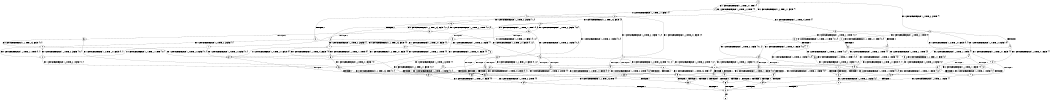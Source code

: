 digraph BCG {
size = "7, 10.5";
center = TRUE;
node [shape = circle];
0 [peripheries = 2];
0 -> 1 [label = "EX !1 !ATOMIC_EXCH_BRANCH (1, +0, TRUE, +0, 1, TRUE) !{}"];
0 -> 2 [label = "EX !2 !ATOMIC_EXCH_BRANCH (1, +1, TRUE, +1, 1, FALSE) !{}"];
0 -> 3 [label = "EX !0 !ATOMIC_EXCH_BRANCH (1, +1, TRUE, +0, 3, TRUE) !{}"];
1 -> 4 [label = "EX !2 !ATOMIC_EXCH_BRANCH (1, +1, TRUE, +1, 1, FALSE) !{1}"];
1 -> 5 [label = "EX !0 !ATOMIC_EXCH_BRANCH (1, +1, TRUE, +0, 3, TRUE) !{1}"];
1 -> 1 [label = "EX !1 !ATOMIC_EXCH_BRANCH (1, +0, TRUE, +0, 1, TRUE) !{1}"];
2 -> 6 [label = "TERMINATE !2"];
2 -> 7 [label = "EX !1 !ATOMIC_EXCH_BRANCH (1, +0, TRUE, +0, 1, FALSE) !{2}"];
2 -> 8 [label = "EX !0 !ATOMIC_EXCH_BRANCH (1, +1, TRUE, +0, 3, FALSE) !{2}"];
3 -> 9 [label = "TERMINATE !0"];
3 -> 10 [label = "EX !1 !ATOMIC_EXCH_BRANCH (1, +0, TRUE, +0, 1, FALSE) !{0}"];
3 -> 11 [label = "EX !2 !ATOMIC_EXCH_BRANCH (1, +1, TRUE, +1, 1, TRUE) !{0}"];
4 -> 12 [label = "TERMINATE !2"];
4 -> 13 [label = "EX !0 !ATOMIC_EXCH_BRANCH (1, +1, TRUE, +0, 3, FALSE) !{1, 2}"];
4 -> 7 [label = "EX !1 !ATOMIC_EXCH_BRANCH (1, +0, TRUE, +0, 1, FALSE) !{1, 2}"];
5 -> 14 [label = "TERMINATE !0"];
5 -> 15 [label = "EX !2 !ATOMIC_EXCH_BRANCH (1, +1, TRUE, +1, 1, TRUE) !{0, 1}"];
5 -> 10 [label = "EX !1 !ATOMIC_EXCH_BRANCH (1, +0, TRUE, +0, 1, FALSE) !{0, 1}"];
6 -> 16 [label = "EX !1 !ATOMIC_EXCH_BRANCH (1, +0, TRUE, +0, 1, FALSE) !{}"];
6 -> 17 [label = "EX !0 !ATOMIC_EXCH_BRANCH (1, +1, TRUE, +0, 3, FALSE) !{}"];
7 -> 18 [label = "TERMINATE !1"];
7 -> 19 [label = "TERMINATE !2"];
7 -> 20 [label = "EX !0 !ATOMIC_EXCH_BRANCH (1, +1, TRUE, +0, 3, TRUE) !{1, 2}"];
8 -> 21 [label = "TERMINATE !2"];
8 -> 22 [label = "EX !1 !ATOMIC_EXCH_BRANCH (1, +0, TRUE, +0, 1, FALSE) !{0, 2}"];
8 -> 23 [label = "EX !0 !ATOMIC_EXCH_BRANCH (1, +1, TRUE, +1, 1, TRUE) !{0, 2}"];
9 -> 24 [label = "EX !1 !ATOMIC_EXCH_BRANCH (1, +0, TRUE, +0, 1, FALSE) !{}"];
9 -> 25 [label = "EX !2 !ATOMIC_EXCH_BRANCH (1, +1, TRUE, +1, 1, TRUE) !{}"];
10 -> 26 [label = "TERMINATE !1"];
10 -> 27 [label = "TERMINATE !0"];
10 -> 20 [label = "EX !2 !ATOMIC_EXCH_BRANCH (1, +1, TRUE, +1, 1, FALSE) !{0, 1}"];
11 -> 28 [label = "TERMINATE !0"];
11 -> 29 [label = "EX !1 !ATOMIC_EXCH_BRANCH (1, +0, TRUE, +0, 1, FALSE) !{0, 2}"];
11 -> 11 [label = "EX !2 !ATOMIC_EXCH_BRANCH (1, +1, TRUE, +1, 1, TRUE) !{0, 2}"];
12 -> 16 [label = "EX !1 !ATOMIC_EXCH_BRANCH (1, +0, TRUE, +0, 1, FALSE) !{1}"];
12 -> 30 [label = "EX !0 !ATOMIC_EXCH_BRANCH (1, +1, TRUE, +0, 3, FALSE) !{1}"];
13 -> 31 [label = "TERMINATE !2"];
13 -> 22 [label = "EX !1 !ATOMIC_EXCH_BRANCH (1, +0, TRUE, +0, 1, FALSE) !{0, 1, 2}"];
13 -> 32 [label = "EX !0 !ATOMIC_EXCH_BRANCH (1, +1, TRUE, +1, 1, TRUE) !{0, 1, 2}"];
14 -> 24 [label = "EX !1 !ATOMIC_EXCH_BRANCH (1, +0, TRUE, +0, 1, FALSE) !{1}"];
14 -> 33 [label = "EX !2 !ATOMIC_EXCH_BRANCH (1, +1, TRUE, +1, 1, TRUE) !{1}"];
15 -> 34 [label = "TERMINATE !0"];
15 -> 15 [label = "EX !2 !ATOMIC_EXCH_BRANCH (1, +1, TRUE, +1, 1, TRUE) !{0, 1, 2}"];
15 -> 29 [label = "EX !1 !ATOMIC_EXCH_BRANCH (1, +0, TRUE, +0, 1, FALSE) !{0, 1, 2}"];
16 -> 35 [label = "TERMINATE !1"];
16 -> 36 [label = "EX !0 !ATOMIC_EXCH_BRANCH (1, +1, TRUE, +0, 3, TRUE) !{1}"];
17 -> 37 [label = "EX !1 !ATOMIC_EXCH_BRANCH (1, +0, TRUE, +0, 1, FALSE) !{0}"];
17 -> 38 [label = "EX !0 !ATOMIC_EXCH_BRANCH (1, +1, TRUE, +1, 1, TRUE) !{0}"];
18 -> 35 [label = "TERMINATE !2"];
18 -> 39 [label = "EX !0 !ATOMIC_EXCH_BRANCH (1, +1, TRUE, +0, 3, TRUE) !{2}"];
19 -> 35 [label = "TERMINATE !1"];
19 -> 36 [label = "EX !0 !ATOMIC_EXCH_BRANCH (1, +1, TRUE, +0, 3, TRUE) !{1}"];
20 -> 40 [label = "TERMINATE !1"];
20 -> 41 [label = "TERMINATE !2"];
20 -> 42 [label = "TERMINATE !0"];
21 -> 38 [label = "EX !0 !ATOMIC_EXCH_BRANCH (1, +1, TRUE, +1, 1, TRUE) !{0}"];
21 -> 37 [label = "EX !1 !ATOMIC_EXCH_BRANCH (1, +0, TRUE, +0, 1, FALSE) !{0}"];
22 -> 43 [label = "TERMINATE !1"];
22 -> 44 [label = "TERMINATE !2"];
22 -> 20 [label = "EX !0 !ATOMIC_EXCH_BRANCH (1, +1, TRUE, +1, 1, FALSE) !{0, 1, 2}"];
23 -> 45 [label = "TERMINATE !2"];
23 -> 46 [label = "EX !1 !ATOMIC_EXCH_BRANCH (1, +0, TRUE, +0, 1, FALSE) !{0, 2}"];
23 -> 8 [label = "EX !0 !ATOMIC_EXCH_BRANCH (1, +1, TRUE, +0, 3, FALSE) !{0, 2}"];
24 -> 47 [label = "TERMINATE !1"];
24 -> 48 [label = "EX !2 !ATOMIC_EXCH_BRANCH (1, +1, TRUE, +1, 1, FALSE) !{1}"];
25 -> 49 [label = "EX !1 !ATOMIC_EXCH_BRANCH (1, +0, TRUE, +0, 1, FALSE) !{2}"];
25 -> 25 [label = "EX !2 !ATOMIC_EXCH_BRANCH (1, +1, TRUE, +1, 1, TRUE) !{2}"];
26 -> 47 [label = "TERMINATE !0"];
26 -> 39 [label = "EX !2 !ATOMIC_EXCH_BRANCH (1, +1, TRUE, +1, 1, FALSE) !{0}"];
27 -> 47 [label = "TERMINATE !1"];
27 -> 48 [label = "EX !2 !ATOMIC_EXCH_BRANCH (1, +1, TRUE, +1, 1, FALSE) !{1}"];
28 -> 25 [label = "EX !2 !ATOMIC_EXCH_BRANCH (1, +1, TRUE, +1, 1, TRUE) !{2}"];
28 -> 49 [label = "EX !1 !ATOMIC_EXCH_BRANCH (1, +0, TRUE, +0, 1, FALSE) !{2}"];
29 -> 50 [label = "TERMINATE !1"];
29 -> 51 [label = "TERMINATE !0"];
29 -> 20 [label = "EX !2 !ATOMIC_EXCH_BRANCH (1, +1, TRUE, +1, 1, FALSE) !{0, 1, 2}"];
30 -> 37 [label = "EX !1 !ATOMIC_EXCH_BRANCH (1, +0, TRUE, +0, 1, FALSE) !{0, 1}"];
30 -> 52 [label = "EX !0 !ATOMIC_EXCH_BRANCH (1, +1, TRUE, +1, 1, TRUE) !{0, 1}"];
31 -> 37 [label = "EX !1 !ATOMIC_EXCH_BRANCH (1, +0, TRUE, +0, 1, FALSE) !{0, 1}"];
31 -> 52 [label = "EX !0 !ATOMIC_EXCH_BRANCH (1, +1, TRUE, +1, 1, TRUE) !{0, 1}"];
32 -> 53 [label = "TERMINATE !2"];
32 -> 46 [label = "EX !1 !ATOMIC_EXCH_BRANCH (1, +0, TRUE, +0, 1, FALSE) !{0, 1, 2}"];
32 -> 13 [label = "EX !0 !ATOMIC_EXCH_BRANCH (1, +1, TRUE, +0, 3, FALSE) !{0, 1, 2}"];
33 -> 33 [label = "EX !2 !ATOMIC_EXCH_BRANCH (1, +1, TRUE, +1, 1, TRUE) !{1, 2}"];
33 -> 49 [label = "EX !1 !ATOMIC_EXCH_BRANCH (1, +0, TRUE, +0, 1, FALSE) !{1, 2}"];
34 -> 33 [label = "EX !2 !ATOMIC_EXCH_BRANCH (1, +1, TRUE, +1, 1, TRUE) !{1, 2}"];
34 -> 49 [label = "EX !1 !ATOMIC_EXCH_BRANCH (1, +0, TRUE, +0, 1, FALSE) !{1, 2}"];
35 -> 54 [label = "EX !0 !ATOMIC_EXCH_BRANCH (1, +1, TRUE, +0, 3, TRUE) !{}"];
36 -> 55 [label = "TERMINATE !1"];
36 -> 56 [label = "TERMINATE !0"];
37 -> 57 [label = "TERMINATE !1"];
37 -> 36 [label = "EX !0 !ATOMIC_EXCH_BRANCH (1, +1, TRUE, +1, 1, FALSE) !{0, 1}"];
38 -> 58 [label = "EX !1 !ATOMIC_EXCH_BRANCH (1, +0, TRUE, +0, 1, FALSE) !{0}"];
38 -> 17 [label = "EX !0 !ATOMIC_EXCH_BRANCH (1, +1, TRUE, +0, 3, FALSE) !{0}"];
39 -> 55 [label = "TERMINATE !2"];
39 -> 59 [label = "TERMINATE !0"];
40 -> 55 [label = "TERMINATE !2"];
40 -> 59 [label = "TERMINATE !0"];
41 -> 55 [label = "TERMINATE !1"];
41 -> 56 [label = "TERMINATE !0"];
42 -> 59 [label = "TERMINATE !1"];
42 -> 56 [label = "TERMINATE !2"];
43 -> 39 [label = "EX !0 !ATOMIC_EXCH_BRANCH (1, +1, TRUE, +1, 1, FALSE) !{0, 2}"];
43 -> 57 [label = "TERMINATE !2"];
44 -> 36 [label = "EX !0 !ATOMIC_EXCH_BRANCH (1, +1, TRUE, +1, 1, FALSE) !{0, 1}"];
44 -> 57 [label = "TERMINATE !1"];
45 -> 17 [label = "EX !0 !ATOMIC_EXCH_BRANCH (1, +1, TRUE, +0, 3, FALSE) !{0}"];
45 -> 58 [label = "EX !1 !ATOMIC_EXCH_BRANCH (1, +0, TRUE, +0, 1, FALSE) !{0}"];
46 -> 60 [label = "TERMINATE !1"];
46 -> 61 [label = "TERMINATE !2"];
46 -> 20 [label = "EX !0 !ATOMIC_EXCH_BRANCH (1, +1, TRUE, +0, 3, TRUE) !{0, 1, 2}"];
47 -> 62 [label = "EX !2 !ATOMIC_EXCH_BRANCH (1, +1, TRUE, +1, 1, FALSE) !{}"];
48 -> 59 [label = "TERMINATE !1"];
48 -> 56 [label = "TERMINATE !2"];
49 -> 63 [label = "TERMINATE !1"];
49 -> 48 [label = "EX !2 !ATOMIC_EXCH_BRANCH (1, +1, TRUE, +1, 1, FALSE) !{1, 2}"];
50 -> 39 [label = "EX !2 !ATOMIC_EXCH_BRANCH (1, +1, TRUE, +1, 1, FALSE) !{0, 2}"];
50 -> 63 [label = "TERMINATE !0"];
51 -> 48 [label = "EX !2 !ATOMIC_EXCH_BRANCH (1, +1, TRUE, +1, 1, FALSE) !{1, 2}"];
51 -> 63 [label = "TERMINATE !1"];
52 -> 58 [label = "EX !1 !ATOMIC_EXCH_BRANCH (1, +0, TRUE, +0, 1, FALSE) !{0, 1}"];
52 -> 30 [label = "EX !0 !ATOMIC_EXCH_BRANCH (1, +1, TRUE, +0, 3, FALSE) !{0, 1}"];
53 -> 58 [label = "EX !1 !ATOMIC_EXCH_BRANCH (1, +0, TRUE, +0, 1, FALSE) !{0, 1}"];
53 -> 30 [label = "EX !0 !ATOMIC_EXCH_BRANCH (1, +1, TRUE, +0, 3, FALSE) !{0, 1}"];
54 -> 64 [label = "TERMINATE !0"];
55 -> 64 [label = "TERMINATE !0"];
56 -> 64 [label = "TERMINATE !1"];
57 -> 54 [label = "EX !0 !ATOMIC_EXCH_BRANCH (1, +1, TRUE, +1, 1, FALSE) !{0}"];
58 -> 65 [label = "TERMINATE !1"];
58 -> 36 [label = "EX !0 !ATOMIC_EXCH_BRANCH (1, +1, TRUE, +0, 3, TRUE) !{0, 1}"];
59 -> 64 [label = "TERMINATE !2"];
60 -> 39 [label = "EX !0 !ATOMIC_EXCH_BRANCH (1, +1, TRUE, +0, 3, TRUE) !{0, 2}"];
60 -> 65 [label = "TERMINATE !2"];
61 -> 36 [label = "EX !0 !ATOMIC_EXCH_BRANCH (1, +1, TRUE, +0, 3, TRUE) !{0, 1}"];
61 -> 65 [label = "TERMINATE !1"];
62 -> 64 [label = "TERMINATE !2"];
63 -> 62 [label = "EX !2 !ATOMIC_EXCH_BRANCH (1, +1, TRUE, +1, 1, FALSE) !{2}"];
64 -> 66 [label = "exit"];
65 -> 54 [label = "EX !0 !ATOMIC_EXCH_BRANCH (1, +1, TRUE, +0, 3, TRUE) !{0}"];
}
